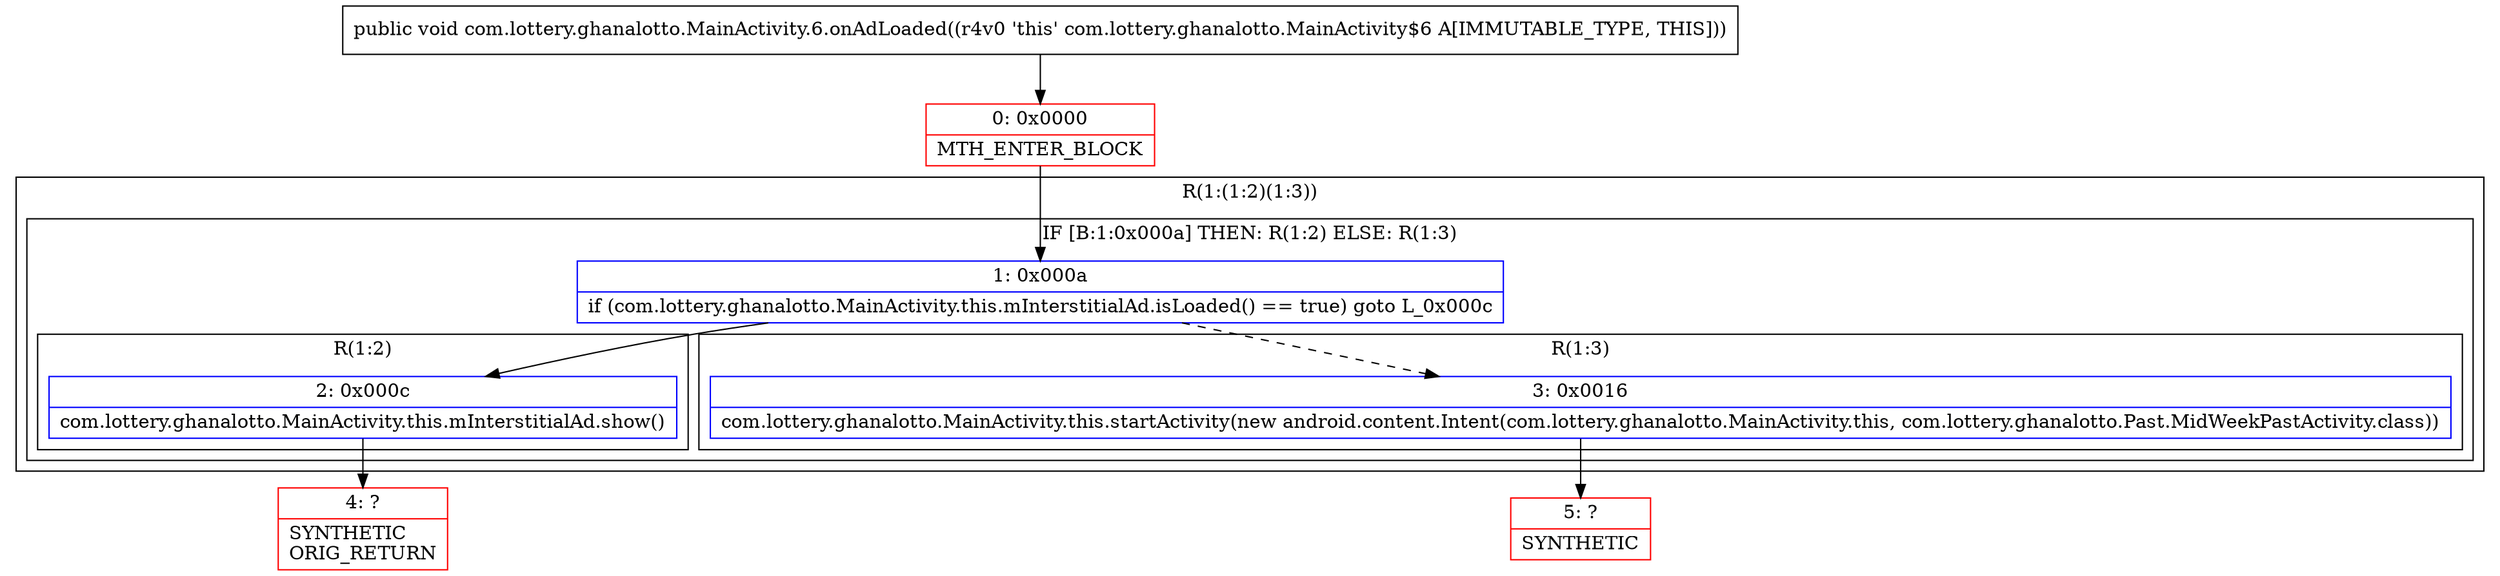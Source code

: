 digraph "CFG forcom.lottery.ghanalotto.MainActivity.6.onAdLoaded()V" {
subgraph cluster_Region_1833403517 {
label = "R(1:(1:2)(1:3))";
node [shape=record,color=blue];
subgraph cluster_IfRegion_149601909 {
label = "IF [B:1:0x000a] THEN: R(1:2) ELSE: R(1:3)";
node [shape=record,color=blue];
Node_1 [shape=record,label="{1\:\ 0x000a|if (com.lottery.ghanalotto.MainActivity.this.mInterstitialAd.isLoaded() == true) goto L_0x000c\l}"];
subgraph cluster_Region_56402134 {
label = "R(1:2)";
node [shape=record,color=blue];
Node_2 [shape=record,label="{2\:\ 0x000c|com.lottery.ghanalotto.MainActivity.this.mInterstitialAd.show()\l}"];
}
subgraph cluster_Region_701465324 {
label = "R(1:3)";
node [shape=record,color=blue];
Node_3 [shape=record,label="{3\:\ 0x0016|com.lottery.ghanalotto.MainActivity.this.startActivity(new android.content.Intent(com.lottery.ghanalotto.MainActivity.this, com.lottery.ghanalotto.Past.MidWeekPastActivity.class))\l}"];
}
}
}
Node_0 [shape=record,color=red,label="{0\:\ 0x0000|MTH_ENTER_BLOCK\l}"];
Node_4 [shape=record,color=red,label="{4\:\ ?|SYNTHETIC\lORIG_RETURN\l}"];
Node_5 [shape=record,color=red,label="{5\:\ ?|SYNTHETIC\l}"];
MethodNode[shape=record,label="{public void com.lottery.ghanalotto.MainActivity.6.onAdLoaded((r4v0 'this' com.lottery.ghanalotto.MainActivity$6 A[IMMUTABLE_TYPE, THIS])) }"];
MethodNode -> Node_0;
Node_1 -> Node_2;
Node_1 -> Node_3[style=dashed];
Node_2 -> Node_4;
Node_3 -> Node_5;
Node_0 -> Node_1;
}

